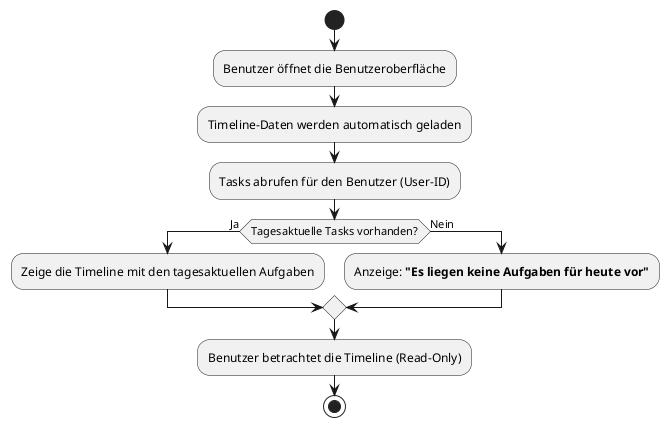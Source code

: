 @startuml
start

:Benutzer öffnet die Benutzeroberfläche;
:Timeline-Daten werden automatisch geladen;

:Tasks abrufen für den Benutzer (User-ID);

if (Tagesaktuelle Tasks vorhanden?) then (Ja)
  :Zeige die Timeline mit den tagesaktuellen Aufgaben;
else (Nein)
  :Anzeige: **"Es liegen keine Aufgaben für heute vor"**;
endif

:Benutzer betrachtet die Timeline (Read-Only);
stop
@enduml
